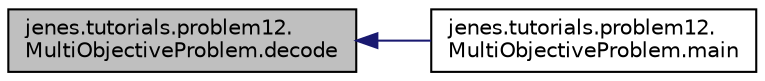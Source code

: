 digraph "jenes.tutorials.problem12.MultiObjectiveProblem.decode"
{
  edge [fontname="Helvetica",fontsize="10",labelfontname="Helvetica",labelfontsize="10"];
  node [fontname="Helvetica",fontsize="10",shape=record];
  rankdir="LR";
  Node1 [label="jenes.tutorials.problem12.\lMultiObjectiveProblem.decode",height=0.2,width=0.4,color="black", fillcolor="grey75", style="filled" fontcolor="black"];
  Node1 -> Node2 [dir="back",color="midnightblue",fontsize="10",style="solid",fontname="Helvetica"];
  Node2 [label="jenes.tutorials.problem12.\lMultiObjectiveProblem.main",height=0.2,width=0.4,color="black", fillcolor="white", style="filled",URL="$classjenes_1_1tutorials_1_1problem12_1_1_multi_objective_problem.html#a8e1b0d92b909d867c5b21b7c8eb866cb"];
}
